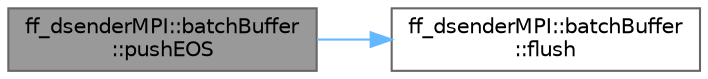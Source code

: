 digraph "ff_dsenderMPI::batchBuffer::pushEOS"
{
 // LATEX_PDF_SIZE
  bgcolor="transparent";
  edge [fontname=Helvetica,fontsize=10,labelfontname=Helvetica,labelfontsize=10];
  node [fontname=Helvetica,fontsize=10,shape=box,height=0.2,width=0.4];
  rankdir="LR";
  Node1 [id="Node000001",label="ff_dsenderMPI::batchBuffer\l::pushEOS",height=0.2,width=0.4,color="gray40", fillcolor="grey60", style="filled", fontcolor="black",tooltip=" "];
  Node1 -> Node2 [id="edge1_Node000001_Node000002",color="steelblue1",style="solid",tooltip=" "];
  Node2 [id="Node000002",label="ff_dsenderMPI::batchBuffer\l::flush",height=0.2,width=0.4,color="grey40", fillcolor="white", style="filled",URL="$classff__dsender_m_p_i_1_1batch_buffer.html#afd727558b18e86db07643e493fd099cd",tooltip=" "];
}
